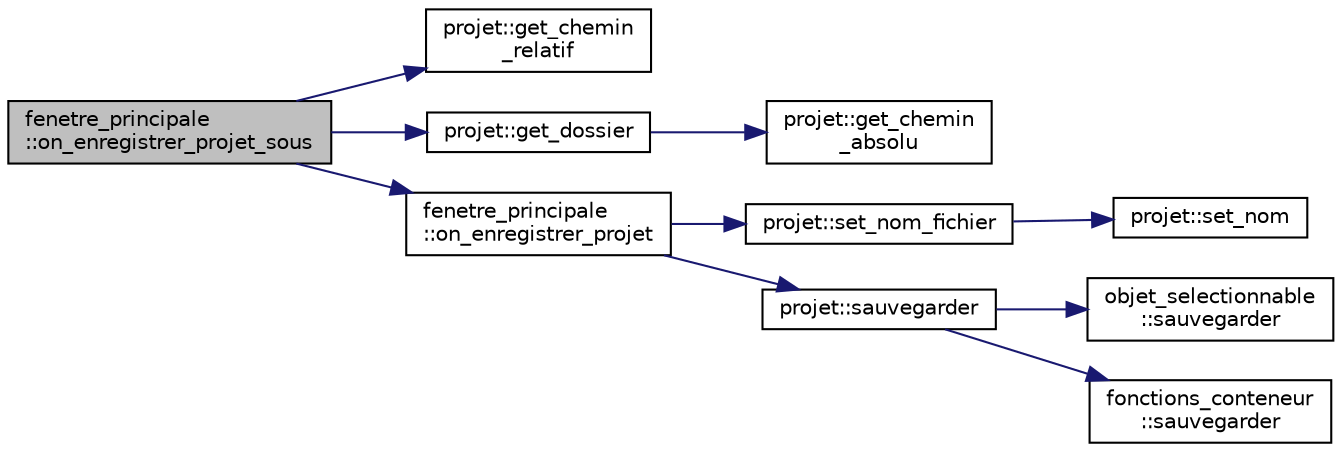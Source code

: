 digraph "fenetre_principale::on_enregistrer_projet_sous"
{
  edge [fontname="Helvetica",fontsize="10",labelfontname="Helvetica",labelfontsize="10"];
  node [fontname="Helvetica",fontsize="10",shape=record];
  rankdir="LR";
  Node1182 [label="fenetre_principale\l::on_enregistrer_projet_sous",height=0.2,width=0.4,color="black", fillcolor="grey75", style="filled", fontcolor="black"];
  Node1182 -> Node1183 [color="midnightblue",fontsize="10",style="solid",fontname="Helvetica"];
  Node1183 [label="projet::get_chemin\l_relatif",height=0.2,width=0.4,color="black", fillcolor="white", style="filled",URL="$classprojet.html#ace3c0d5119e691d6796d1ab26c244b51",tooltip="Retourne le chemin relatif du fichier du projet. "];
  Node1182 -> Node1184 [color="midnightblue",fontsize="10",style="solid",fontname="Helvetica"];
  Node1184 [label="projet::get_dossier",height=0.2,width=0.4,color="black", fillcolor="white", style="filled",URL="$classprojet.html#a090c95e58831875cf4e81928c1d75b7e",tooltip="Retourne le dossier du projet. "];
  Node1184 -> Node1185 [color="midnightblue",fontsize="10",style="solid",fontname="Helvetica"];
  Node1185 [label="projet::get_chemin\l_absolu",height=0.2,width=0.4,color="black", fillcolor="white", style="filled",URL="$classprojet.html#aefa5df1c78bc74bedfa8c845524d9e3e",tooltip="Retourne le chemin absolu du fichier du projet. "];
  Node1182 -> Node1186 [color="midnightblue",fontsize="10",style="solid",fontname="Helvetica"];
  Node1186 [label="fenetre_principale\l::on_enregistrer_projet",height=0.2,width=0.4,color="black", fillcolor="white", style="filled",URL="$classfenetre__principale.html#a31a75b71153c61bb51cc1226eed99cfa",tooltip="Enregistre un projet donné avec un nom de fichier spécifié. "];
  Node1186 -> Node1187 [color="midnightblue",fontsize="10",style="solid",fontname="Helvetica"];
  Node1187 [label="projet::set_nom_fichier",height=0.2,width=0.4,color="black", fillcolor="white", style="filled",URL="$classprojet.html#ad8800652d03f73eaad197af702d3d133",tooltip="Initialise le nom du fchier. "];
  Node1187 -> Node1188 [color="midnightblue",fontsize="10",style="solid",fontname="Helvetica"];
  Node1188 [label="projet::set_nom",height=0.2,width=0.4,color="black", fillcolor="white", style="filled",URL="$classprojet.html#a3020254e65eb57b4c36bf7990021ad2b",tooltip="Initialise le nom du projet. "];
  Node1186 -> Node1189 [color="midnightblue",fontsize="10",style="solid",fontname="Helvetica"];
  Node1189 [label="projet::sauvegarder",height=0.2,width=0.4,color="black", fillcolor="white", style="filled",URL="$classprojet.html#a83aaa7aa7215729f319047a1f74d0a31",tooltip="Sauvegarde le projet dans un flux donné. "];
  Node1189 -> Node1190 [color="midnightblue",fontsize="10",style="solid",fontname="Helvetica"];
  Node1190 [label="objet_selectionnable\l::sauvegarder",height=0.2,width=0.4,color="black", fillcolor="white", style="filled",URL="$classobjet__selectionnable.html#af4f1e02d8ede68cfb073770ed85e4899",tooltip="Sauvegarde l&#39;objet sélectionnable dans un flux donné. "];
  Node1189 -> Node1191 [color="midnightblue",fontsize="10",style="solid",fontname="Helvetica"];
  Node1191 [label="fonctions_conteneur\l::sauvegarder",height=0.2,width=0.4,color="black", fillcolor="white", style="filled",URL="$classfonctions__conteneur.html#a45ec80993babd844410c429794357871",tooltip="Sauvegarde le fonctions_conteneur dans un flux donné. "];
}
